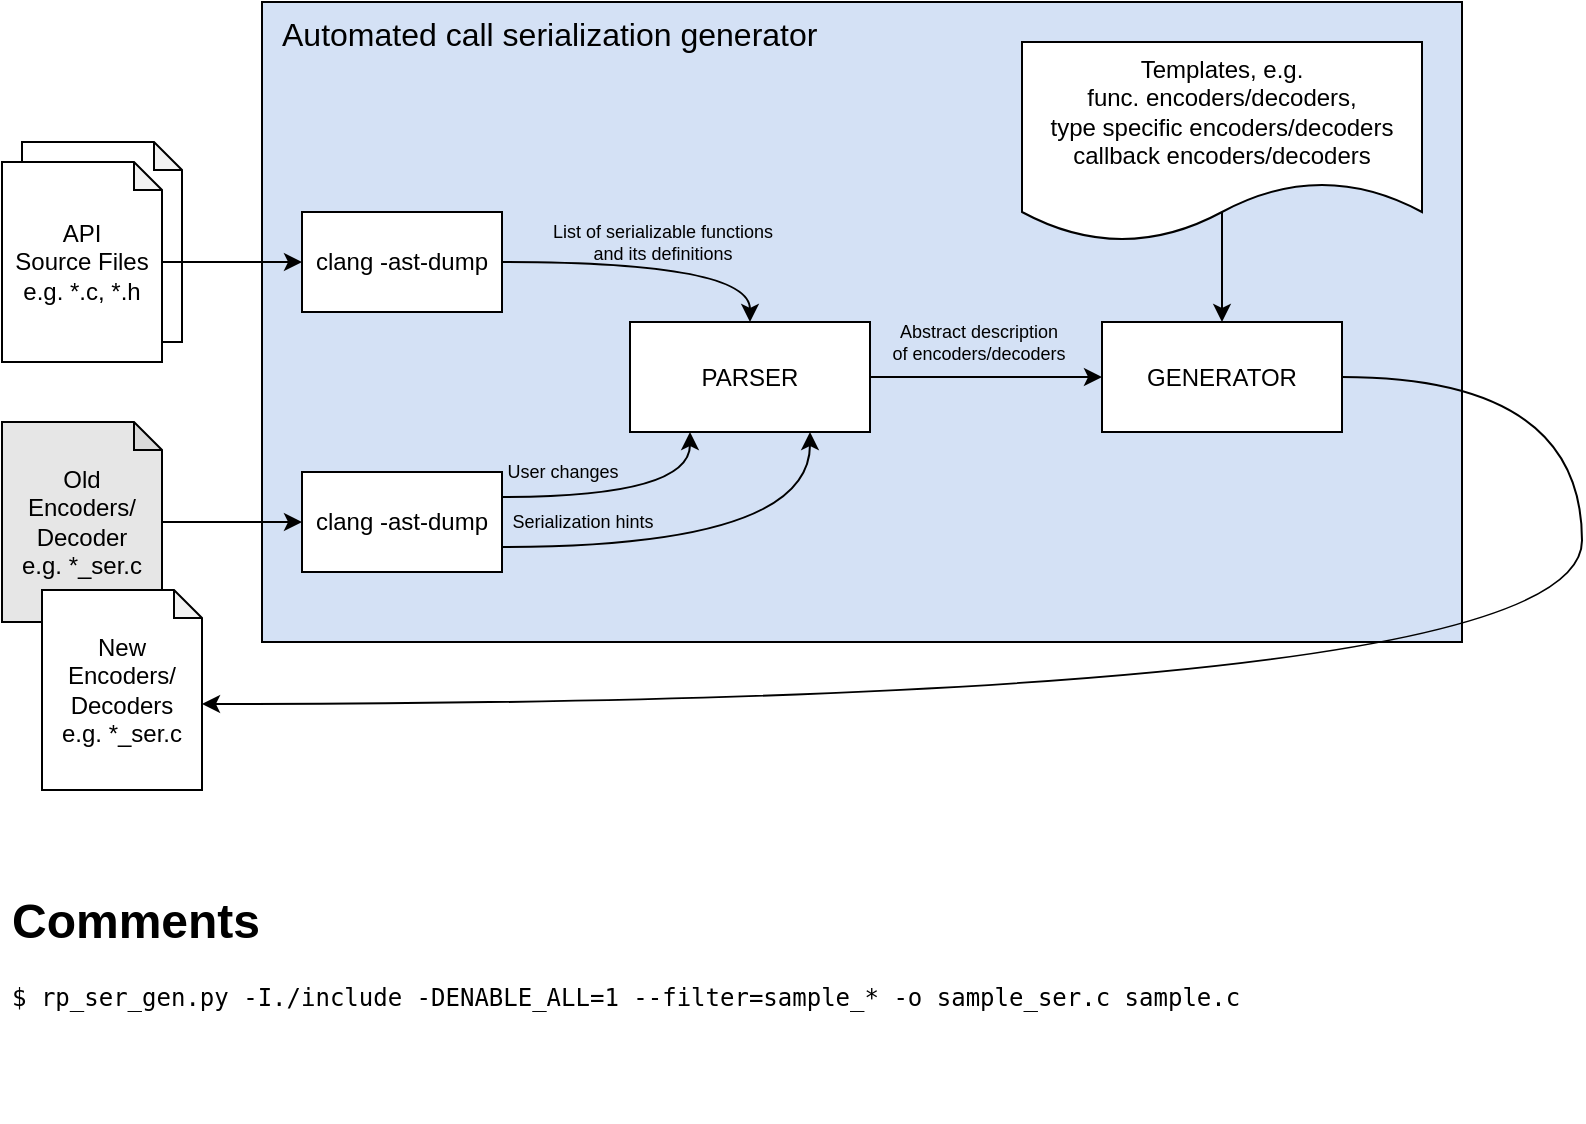 <mxfile version="12.8.1" type="github">
  <diagram id="AS1FFeoEsYkGY7oIBcrt" name="Page-1">
    <mxGraphModel dx="1408" dy="759" grid="1" gridSize="10" guides="1" tooltips="1" connect="1" arrows="1" fold="1" page="1" pageScale="1" pageWidth="1169" pageHeight="827" math="0" shadow="0">
      <root>
        <mxCell id="0" />
        <mxCell id="1" parent="0" />
        <mxCell id="_Gagdle6qU8eLhZm6alr-2" value="&amp;nbsp; Automated call serialization generator" style="rounded=0;whiteSpace=wrap;html=1;align=left;verticalAlign=top;fontSize=16;fillColor=#D4E1F5;" parent="1" vertex="1">
          <mxGeometry x="170" y="70" width="600" height="320" as="geometry" />
        </mxCell>
        <mxCell id="_Gagdle6qU8eLhZm6alr-1" value="" style="shape=note;whiteSpace=wrap;html=1;backgroundOutline=1;darkOpacity=0.05;size=14;" parent="1" vertex="1">
          <mxGeometry x="50" y="140" width="80" height="100" as="geometry" />
        </mxCell>
        <mxCell id="_Gagdle6qU8eLhZm6alr-10" style="edgeStyle=orthogonalEdgeStyle;curved=1;rounded=0;orthogonalLoop=1;jettySize=auto;html=1;" parent="1" source="_Gagdle6qU8eLhZm6alr-3" target="_Gagdle6qU8eLhZm6alr-9" edge="1">
          <mxGeometry relative="1" as="geometry" />
        </mxCell>
        <mxCell id="_Gagdle6qU8eLhZm6alr-11" value="List of serializable functions&lt;br style=&quot;font-size: 9px&quot;&gt;and its definitions" style="text;html=1;align=center;verticalAlign=middle;resizable=0;points=[];labelBackgroundColor=none;fontColor=#000000;fontSize=9;" parent="_Gagdle6qU8eLhZm6alr-10" vertex="1" connectable="0">
          <mxGeometry x="-0.394" y="-1" relative="1" as="geometry">
            <mxPoint x="32.97" y="-11.03" as="offset" />
          </mxGeometry>
        </mxCell>
        <mxCell id="_Gagdle6qU8eLhZm6alr-3" value="clang -ast-dump" style="rounded=0;whiteSpace=wrap;html=1;" parent="1" vertex="1">
          <mxGeometry x="190" y="175" width="100" height="50" as="geometry" />
        </mxCell>
        <mxCell id="_Gagdle6qU8eLhZm6alr-8" style="edgeStyle=orthogonalEdgeStyle;curved=1;rounded=0;orthogonalLoop=1;jettySize=auto;html=1;" parent="1" source="_Gagdle6qU8eLhZm6alr-5" target="_Gagdle6qU8eLhZm6alr-7" edge="1">
          <mxGeometry relative="1" as="geometry" />
        </mxCell>
        <mxCell id="_Gagdle6qU8eLhZm6alr-5" value="Old&lt;br&gt;Encoders/&lt;br&gt;Decoder&lt;br&gt;e.g. *_ser.c" style="shape=note;whiteSpace=wrap;html=1;backgroundOutline=1;darkOpacity=0.05;size=14;fillColor=#E6E6E6;" parent="1" vertex="1">
          <mxGeometry x="40" y="280" width="80" height="100" as="geometry" />
        </mxCell>
        <mxCell id="_Gagdle6qU8eLhZm6alr-6" value="New&lt;br&gt;Encoders/&lt;br&gt;Decoders&lt;br&gt;e.g. *_ser.c" style="shape=note;whiteSpace=wrap;html=1;backgroundOutline=1;darkOpacity=0.05;size=14;" parent="1" vertex="1">
          <mxGeometry x="60" y="364" width="80" height="100" as="geometry" />
        </mxCell>
        <mxCell id="_Gagdle6qU8eLhZm6alr-12" style="edgeStyle=orthogonalEdgeStyle;curved=1;rounded=0;orthogonalLoop=1;jettySize=auto;html=1;fontSize=9;fontColor=#000000;exitX=1;exitY=0.25;exitDx=0;exitDy=0;entryX=0.25;entryY=1;entryDx=0;entryDy=0;" parent="1" source="_Gagdle6qU8eLhZm6alr-7" target="_Gagdle6qU8eLhZm6alr-9" edge="1">
          <mxGeometry relative="1" as="geometry" />
        </mxCell>
        <mxCell id="_Gagdle6qU8eLhZm6alr-13" value="User changes" style="text;html=1;align=center;verticalAlign=middle;resizable=0;points=[];labelBackgroundColor=none;fontSize=9;fontColor=#000000;" parent="_Gagdle6qU8eLhZm6alr-12" vertex="1" connectable="0">
          <mxGeometry x="-0.335" y="3" relative="1" as="geometry">
            <mxPoint x="-12" y="-9.51" as="offset" />
          </mxGeometry>
        </mxCell>
        <mxCell id="_Gagdle6qU8eLhZm6alr-14" style="edgeStyle=orthogonalEdgeStyle;curved=1;rounded=0;orthogonalLoop=1;jettySize=auto;html=1;exitX=1;exitY=0.75;exitDx=0;exitDy=0;entryX=0.75;entryY=1;entryDx=0;entryDy=0;fontSize=9;fontColor=#000000;" parent="1" source="_Gagdle6qU8eLhZm6alr-7" target="_Gagdle6qU8eLhZm6alr-9" edge="1">
          <mxGeometry relative="1" as="geometry" />
        </mxCell>
        <mxCell id="_Gagdle6qU8eLhZm6alr-15" value="Serialization hints" style="text;html=1;align=center;verticalAlign=middle;resizable=0;points=[];labelBackgroundColor=none;fontSize=9;fontColor=#000000;" parent="_Gagdle6qU8eLhZm6alr-14" vertex="1" connectable="0">
          <mxGeometry x="-0.623" relative="1" as="geometry">
            <mxPoint y="-12.5" as="offset" />
          </mxGeometry>
        </mxCell>
        <mxCell id="_Gagdle6qU8eLhZm6alr-7" value="clang -ast-dump" style="rounded=0;whiteSpace=wrap;html=1;" parent="1" vertex="1">
          <mxGeometry x="190" y="305" width="100" height="50" as="geometry" />
        </mxCell>
        <mxCell id="_Gagdle6qU8eLhZm6alr-18" style="edgeStyle=orthogonalEdgeStyle;curved=1;rounded=0;orthogonalLoop=1;jettySize=auto;html=1;fontSize=9;fontColor=#000000;" parent="1" source="_Gagdle6qU8eLhZm6alr-9" target="_Gagdle6qU8eLhZm6alr-16" edge="1">
          <mxGeometry relative="1" as="geometry" />
        </mxCell>
        <mxCell id="_Gagdle6qU8eLhZm6alr-19" value="Abstract description&lt;br&gt;of encoders/decoders" style="text;html=1;align=center;verticalAlign=middle;resizable=0;points=[];labelBackgroundColor=none;fontSize=9;fontColor=#000000;" parent="_Gagdle6qU8eLhZm6alr-18" vertex="1" connectable="0">
          <mxGeometry x="-0.24" y="-3" relative="1" as="geometry">
            <mxPoint x="10.17" y="-20.5" as="offset" />
          </mxGeometry>
        </mxCell>
        <mxCell id="_Gagdle6qU8eLhZm6alr-9" value="PARSER" style="rounded=0;whiteSpace=wrap;html=1;" parent="1" vertex="1">
          <mxGeometry x="354" y="230" width="120" height="55" as="geometry" />
        </mxCell>
        <mxCell id="_Gagdle6qU8eLhZm6alr-24" style="edgeStyle=orthogonalEdgeStyle;rounded=0;orthogonalLoop=1;jettySize=auto;html=1;exitX=1;exitY=0.5;exitDx=0;exitDy=0;entryX=0;entryY=0;entryDx=80;entryDy=57;entryPerimeter=0;fontSize=12;fontColor=#000000;elbow=vertical;curved=1;" parent="1" source="_Gagdle6qU8eLhZm6alr-16" target="_Gagdle6qU8eLhZm6alr-6" edge="1">
          <mxGeometry relative="1" as="geometry">
            <Array as="points">
              <mxPoint x="830" y="258" />
              <mxPoint x="830" y="421" />
            </Array>
          </mxGeometry>
        </mxCell>
        <mxCell id="_Gagdle6qU8eLhZm6alr-16" value="GENERATOR" style="rounded=0;whiteSpace=wrap;html=1;" parent="1" vertex="1">
          <mxGeometry x="590" y="230" width="120" height="55" as="geometry" />
        </mxCell>
        <mxCell id="_Gagdle6qU8eLhZm6alr-22" style="edgeStyle=orthogonalEdgeStyle;curved=1;rounded=0;orthogonalLoop=1;jettySize=auto;html=1;fontSize=12;fontColor=#000000;exitX=0.5;exitY=0.85;exitDx=0;exitDy=0;exitPerimeter=0;" parent="1" source="_Gagdle6qU8eLhZm6alr-20" target="_Gagdle6qU8eLhZm6alr-16" edge="1">
          <mxGeometry relative="1" as="geometry" />
        </mxCell>
        <mxCell id="_Gagdle6qU8eLhZm6alr-20" value="Templates, e.g.&lt;br&gt;func. encoders/decoders,&lt;br&gt;type specific encoders/decoders&lt;br&gt;callback encoders/decoders" style="shape=document;whiteSpace=wrap;html=1;boundedLbl=1;labelBackgroundColor=none;fontSize=12;fontColor=#000000;" parent="1" vertex="1">
          <mxGeometry x="550" y="90" width="200" height="100" as="geometry" />
        </mxCell>
        <mxCell id="_Gagdle6qU8eLhZm6alr-27" style="edgeStyle=orthogonalEdgeStyle;curved=1;rounded=0;orthogonalLoop=1;jettySize=auto;html=1;fontSize=12;fontColor=#000000;" parent="1" source="_Gagdle6qU8eLhZm6alr-26" target="_Gagdle6qU8eLhZm6alr-3" edge="1">
          <mxGeometry relative="1" as="geometry" />
        </mxCell>
        <mxCell id="_Gagdle6qU8eLhZm6alr-26" value="API&lt;br&gt;Source Files&lt;br&gt;e.g. *.c, *.h" style="shape=note;whiteSpace=wrap;html=1;backgroundOutline=1;darkOpacity=0.05;size=14;" parent="1" vertex="1">
          <mxGeometry x="40" y="150" width="80" height="100" as="geometry" />
        </mxCell>
        <mxCell id="bnm0LXKPncwR2bgNLSst-1" value="&lt;h1&gt;Comments&lt;/h1&gt;&lt;pre&gt;$ rp_ser_gen.py -I./include -DENABLE_ALL=1 --filter=sample_* -o sample_ser.c sample.c&lt;/pre&gt;" style="text;html=1;strokeColor=none;fillColor=none;spacing=5;spacingTop=-20;whiteSpace=wrap;overflow=hidden;rounded=0;" vertex="1" parent="1">
          <mxGeometry x="40" y="510" width="750" height="120" as="geometry" />
        </mxCell>
      </root>
    </mxGraphModel>
  </diagram>
</mxfile>
